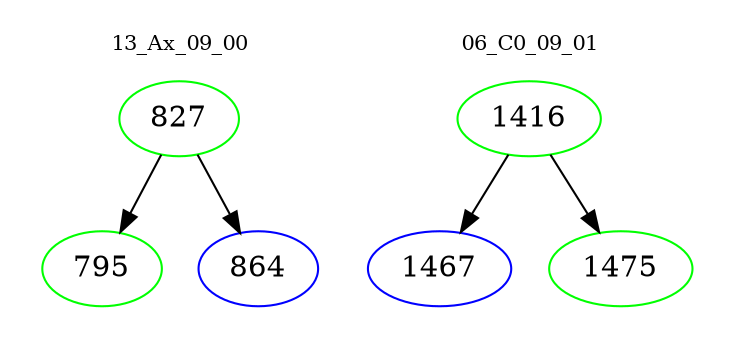 digraph{
subgraph cluster_0 {
color = white
label = "13_Ax_09_00";
fontsize=10;
T0_827 [label="827", color="green"]
T0_827 -> T0_795 [color="black"]
T0_795 [label="795", color="green"]
T0_827 -> T0_864 [color="black"]
T0_864 [label="864", color="blue"]
}
subgraph cluster_1 {
color = white
label = "06_C0_09_01";
fontsize=10;
T1_1416 [label="1416", color="green"]
T1_1416 -> T1_1467 [color="black"]
T1_1467 [label="1467", color="blue"]
T1_1416 -> T1_1475 [color="black"]
T1_1475 [label="1475", color="green"]
}
}

